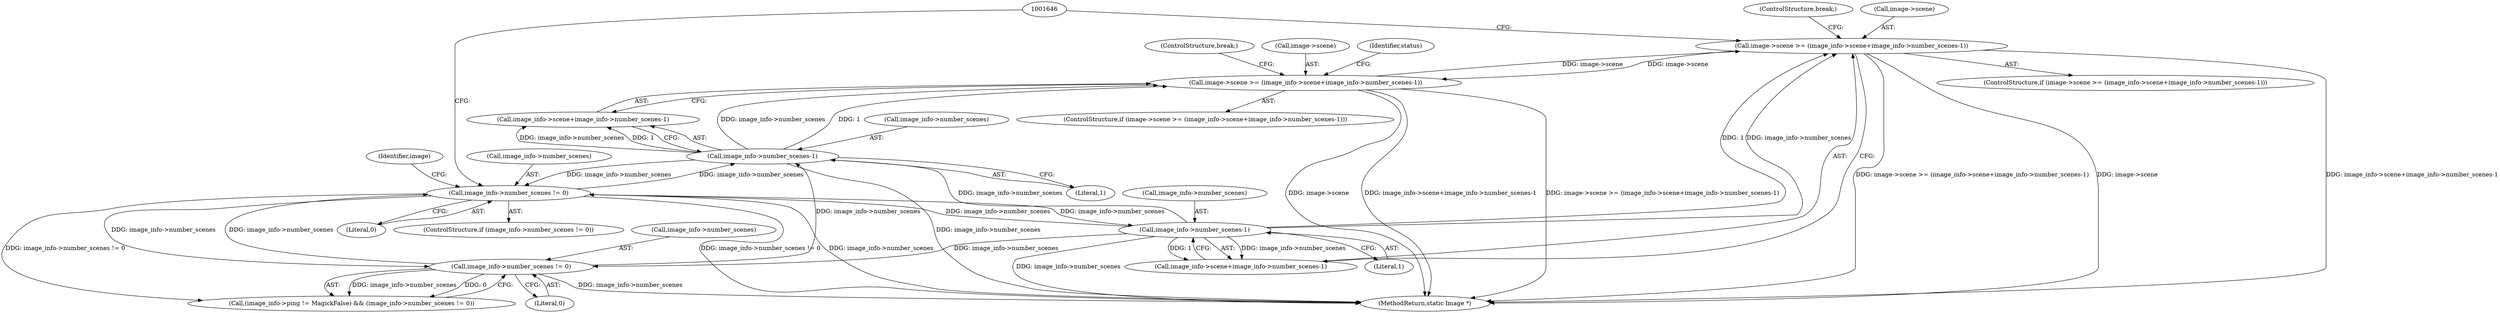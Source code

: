 digraph "0_ImageMagick_f6e9d0d9955e85bdd7540b251cd50d598dacc5e6_53@pointer" {
"1001631" [label="(Call,image->scene >= (image_info->scene+image_info->number_scenes-1))"];
"1000541" [label="(Call,image->scene >= (image_info->scene+image_info->number_scenes-1))"];
"1001631" [label="(Call,image->scene >= (image_info->scene+image_info->number_scenes-1))"];
"1001639" [label="(Call,image_info->number_scenes-1)"];
"1001625" [label="(Call,image_info->number_scenes != 0)"];
"1000549" [label="(Call,image_info->number_scenes-1)"];
"1000535" [label="(Call,image_info->number_scenes != 0)"];
"1001635" [label="(Call,image_info->scene+image_info->number_scenes-1)"];
"1000554" [label="(ControlStructure,break;)"];
"1001625" [label="(Call,image_info->number_scenes != 0)"];
"1000553" [label="(Literal,1)"];
"1000549" [label="(Call,image_info->number_scenes-1)"];
"1000545" [label="(Call,image_info->scene+image_info->number_scenes-1)"];
"1001644" [label="(ControlStructure,break;)"];
"1000539" [label="(Literal,0)"];
"1001624" [label="(ControlStructure,if (image_info->number_scenes != 0))"];
"1001630" [label="(ControlStructure,if (image->scene >= (image_info->scene+image_info->number_scenes-1)))"];
"1001631" [label="(Call,image->scene >= (image_info->scene+image_info->number_scenes-1))"];
"1000541" [label="(Call,image->scene >= (image_info->scene+image_info->number_scenes-1))"];
"1001640" [label="(Call,image_info->number_scenes)"];
"1001723" [label="(MethodReturn,static Image *)"];
"1000542" [label="(Call,image->scene)"];
"1000540" [label="(ControlStructure,if (image->scene >= (image_info->scene+image_info->number_scenes-1)))"];
"1001639" [label="(Call,image_info->number_scenes-1)"];
"1000535" [label="(Call,image_info->number_scenes != 0)"];
"1001626" [label="(Call,image_info->number_scenes)"];
"1001633" [label="(Identifier,image)"];
"1000529" [label="(Call,(image_info->ping != MagickFalse) && (image_info->number_scenes != 0))"];
"1000536" [label="(Call,image_info->number_scenes)"];
"1001643" [label="(Literal,1)"];
"1000550" [label="(Call,image_info->number_scenes)"];
"1001632" [label="(Call,image->scene)"];
"1000556" [label="(Identifier,status)"];
"1001629" [label="(Literal,0)"];
"1001631" -> "1001630"  [label="AST: "];
"1001631" -> "1001635"  [label="CFG: "];
"1001632" -> "1001631"  [label="AST: "];
"1001635" -> "1001631"  [label="AST: "];
"1001644" -> "1001631"  [label="CFG: "];
"1001646" -> "1001631"  [label="CFG: "];
"1001631" -> "1001723"  [label="DDG: image->scene >= (image_info->scene+image_info->number_scenes-1)"];
"1001631" -> "1001723"  [label="DDG: image->scene"];
"1001631" -> "1001723"  [label="DDG: image_info->scene+image_info->number_scenes-1"];
"1001631" -> "1000541"  [label="DDG: image->scene"];
"1000541" -> "1001631"  [label="DDG: image->scene"];
"1001639" -> "1001631"  [label="DDG: image_info->number_scenes"];
"1001639" -> "1001631"  [label="DDG: 1"];
"1000541" -> "1000540"  [label="AST: "];
"1000541" -> "1000545"  [label="CFG: "];
"1000542" -> "1000541"  [label="AST: "];
"1000545" -> "1000541"  [label="AST: "];
"1000554" -> "1000541"  [label="CFG: "];
"1000556" -> "1000541"  [label="CFG: "];
"1000541" -> "1001723"  [label="DDG: image->scene"];
"1000541" -> "1001723"  [label="DDG: image_info->scene+image_info->number_scenes-1"];
"1000541" -> "1001723"  [label="DDG: image->scene >= (image_info->scene+image_info->number_scenes-1)"];
"1000549" -> "1000541"  [label="DDG: image_info->number_scenes"];
"1000549" -> "1000541"  [label="DDG: 1"];
"1001639" -> "1001635"  [label="AST: "];
"1001639" -> "1001643"  [label="CFG: "];
"1001640" -> "1001639"  [label="AST: "];
"1001643" -> "1001639"  [label="AST: "];
"1001635" -> "1001639"  [label="CFG: "];
"1001639" -> "1001723"  [label="DDG: image_info->number_scenes"];
"1001639" -> "1000535"  [label="DDG: image_info->number_scenes"];
"1001639" -> "1000549"  [label="DDG: image_info->number_scenes"];
"1001639" -> "1001625"  [label="DDG: image_info->number_scenes"];
"1001639" -> "1001635"  [label="DDG: image_info->number_scenes"];
"1001639" -> "1001635"  [label="DDG: 1"];
"1001625" -> "1001639"  [label="DDG: image_info->number_scenes"];
"1001625" -> "1001624"  [label="AST: "];
"1001625" -> "1001629"  [label="CFG: "];
"1001626" -> "1001625"  [label="AST: "];
"1001629" -> "1001625"  [label="AST: "];
"1001633" -> "1001625"  [label="CFG: "];
"1001646" -> "1001625"  [label="CFG: "];
"1001625" -> "1001723"  [label="DDG: image_info->number_scenes"];
"1001625" -> "1001723"  [label="DDG: image_info->number_scenes != 0"];
"1001625" -> "1000529"  [label="DDG: image_info->number_scenes != 0"];
"1001625" -> "1000535"  [label="DDG: image_info->number_scenes"];
"1001625" -> "1000549"  [label="DDG: image_info->number_scenes"];
"1000549" -> "1001625"  [label="DDG: image_info->number_scenes"];
"1000535" -> "1001625"  [label="DDG: image_info->number_scenes"];
"1000549" -> "1000545"  [label="AST: "];
"1000549" -> "1000553"  [label="CFG: "];
"1000550" -> "1000549"  [label="AST: "];
"1000553" -> "1000549"  [label="AST: "];
"1000545" -> "1000549"  [label="CFG: "];
"1000549" -> "1001723"  [label="DDG: image_info->number_scenes"];
"1000549" -> "1000545"  [label="DDG: image_info->number_scenes"];
"1000549" -> "1000545"  [label="DDG: 1"];
"1000535" -> "1000549"  [label="DDG: image_info->number_scenes"];
"1000535" -> "1000529"  [label="AST: "];
"1000535" -> "1000539"  [label="CFG: "];
"1000536" -> "1000535"  [label="AST: "];
"1000539" -> "1000535"  [label="AST: "];
"1000529" -> "1000535"  [label="CFG: "];
"1000535" -> "1001723"  [label="DDG: image_info->number_scenes"];
"1000535" -> "1000529"  [label="DDG: image_info->number_scenes"];
"1000535" -> "1000529"  [label="DDG: 0"];
}
